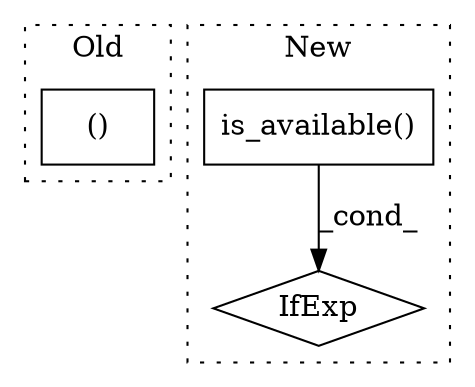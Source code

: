 digraph G {
subgraph cluster0 {
1 [label="()" a="54" s="1493" l="22" shape="box"];
label = "Old";
style="dotted";
}
subgraph cluster1 {
2 [label="is_available()" a="75" s="768" l="25" shape="box"];
3 [label="IfExp" a="51" s="764,793" l="4,6" shape="diamond"];
label = "New";
style="dotted";
}
2 -> 3 [label="_cond_"];
}